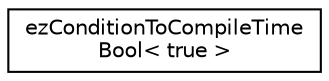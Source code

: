 digraph "Graphical Class Hierarchy"
{
 // LATEX_PDF_SIZE
  edge [fontname="Helvetica",fontsize="10",labelfontname="Helvetica",labelfontsize="10"];
  node [fontname="Helvetica",fontsize="10",shape=record];
  rankdir="LR";
  Node0 [label="ezConditionToCompileTime\lBool\< true \>",height=0.2,width=0.4,color="black", fillcolor="white", style="filled",URL="$d6/d1d/structez_condition_to_compile_time_bool_3_01true_01_4.htm",tooltip=" "];
}
